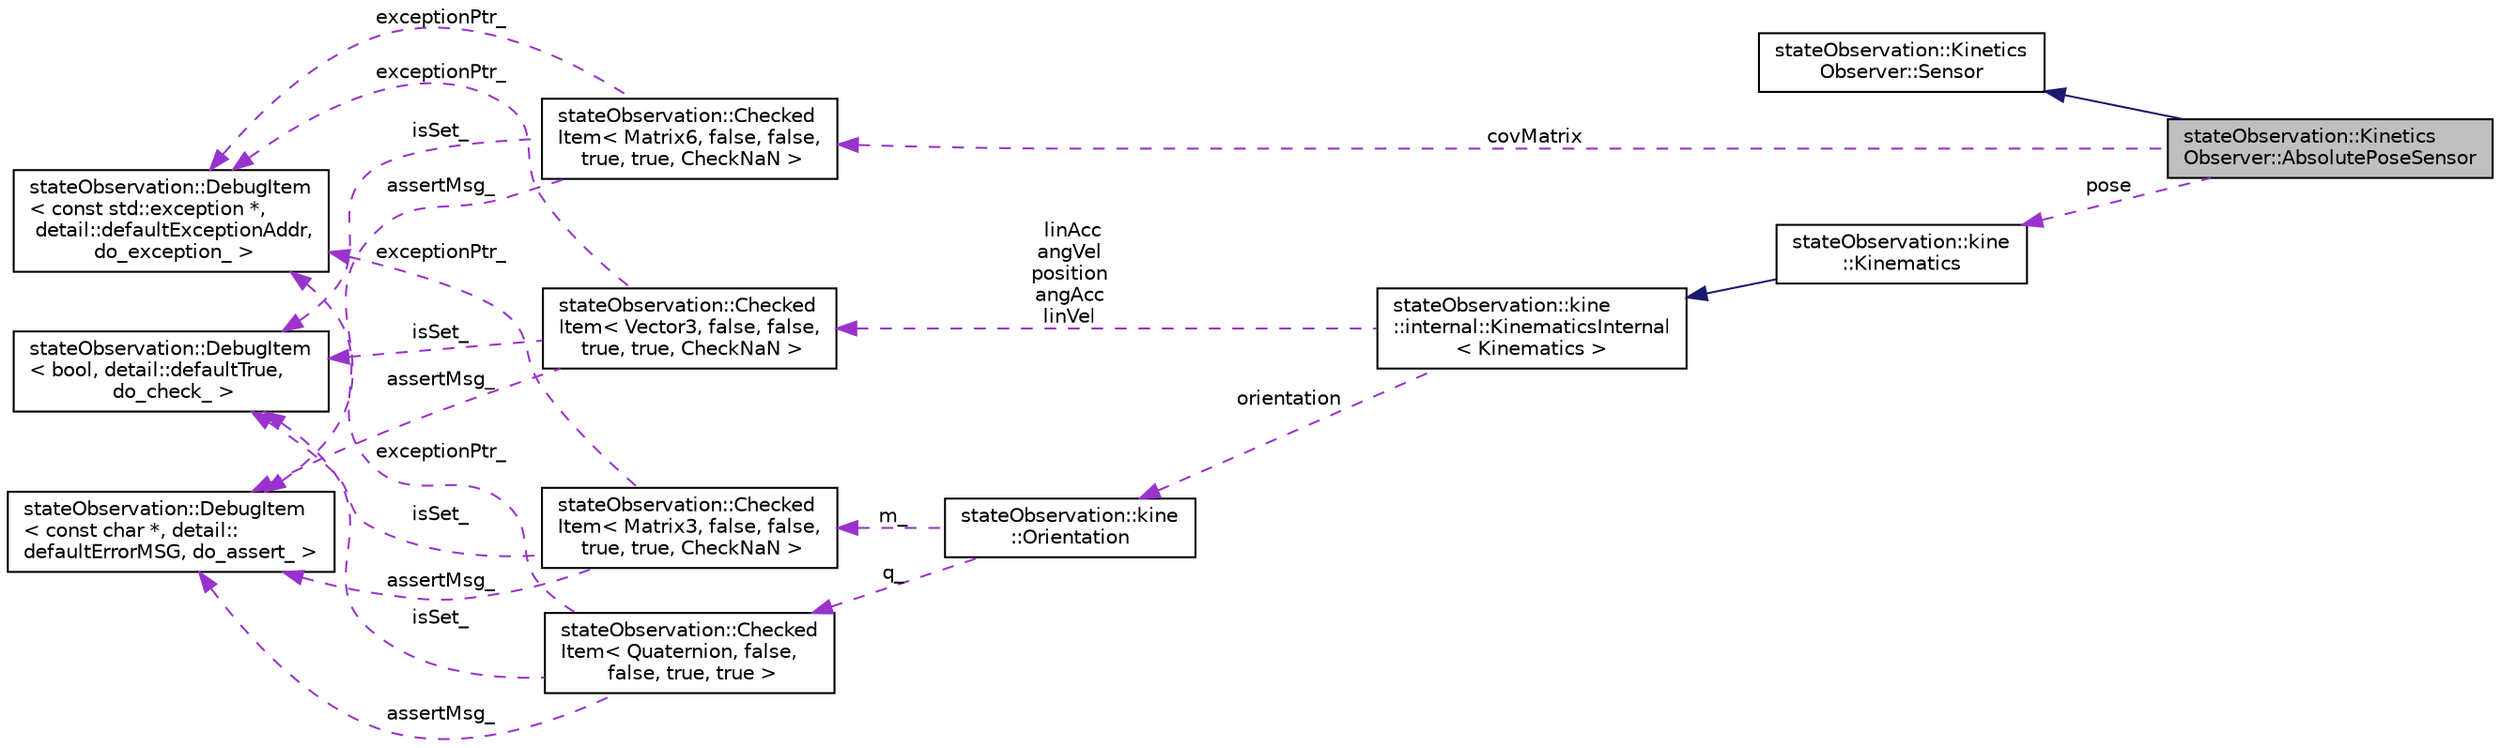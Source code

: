 digraph "stateObservation::KineticsObserver::AbsolutePoseSensor"
{
 // LATEX_PDF_SIZE
  edge [fontname="Helvetica",fontsize="10",labelfontname="Helvetica",labelfontsize="10"];
  node [fontname="Helvetica",fontsize="10",shape=record];
  rankdir="LR";
  Node1 [label="stateObservation::Kinetics\lObserver::AbsolutePoseSensor",height=0.2,width=0.4,color="black", fillcolor="grey75", style="filled", fontcolor="black",tooltip=" "];
  Node2 -> Node1 [dir="back",color="midnightblue",fontsize="10",style="solid",fontname="Helvetica"];
  Node2 [label="stateObservation::Kinetics\lObserver::Sensor",height=0.2,width=0.4,color="black", fillcolor="white", style="filled",URL="$structstateObservation_1_1KineticsObserver_1_1Sensor.html",tooltip=" "];
  Node3 -> Node1 [dir="back",color="darkorchid3",fontsize="10",style="dashed",label=" pose" ,fontname="Helvetica"];
  Node3 [label="stateObservation::kine\l::Kinematics",height=0.2,width=0.4,color="black", fillcolor="white", style="filled",URL="$structstateObservation_1_1kine_1_1Kinematics.html",tooltip="Class facilitating the manipulation of the kinematics of a frame within another and the associated op..."];
  Node4 -> Node3 [dir="back",color="midnightblue",fontsize="10",style="solid",fontname="Helvetica"];
  Node4 [label="stateObservation::kine\l::internal::KinematicsInternal\l\< Kinematics \>",height=0.2,width=0.4,color="black", fillcolor="white", style="filled",URL="$classstateObservation_1_1kine_1_1internal_1_1KinematicsInternal.html",tooltip=" "];
  Node5 -> Node4 [dir="back",color="darkorchid3",fontsize="10",style="dashed",label=" linAcc\nangVel\nposition\nangAcc\nlinVel" ,fontname="Helvetica"];
  Node5 [label="stateObservation::Checked\lItem\< Vector3, false, false,\l true, true, CheckNaN \>",height=0.2,width=0.4,color="black", fillcolor="white", style="filled",URL="$classstateObservation_1_1CheckedItem.html",tooltip=" "];
  Node6 -> Node5 [dir="back",color="darkorchid3",fontsize="10",style="dashed",label=" exceptionPtr_" ,fontname="Helvetica"];
  Node6 [label="stateObservation::DebugItem\l\< const std::exception *,\l detail::defaultExceptionAddr,\l do_exception_ \>",height=0.2,width=0.4,color="black", fillcolor="white", style="filled",URL="$classstateObservation_1_1DebugItem.html",tooltip=" "];
  Node7 -> Node5 [dir="back",color="darkorchid3",fontsize="10",style="dashed",label=" isSet_" ,fontname="Helvetica"];
  Node7 [label="stateObservation::DebugItem\l\< bool, detail::defaultTrue,\l do_check_ \>",height=0.2,width=0.4,color="black", fillcolor="white", style="filled",URL="$classstateObservation_1_1DebugItem.html",tooltip=" "];
  Node8 -> Node5 [dir="back",color="darkorchid3",fontsize="10",style="dashed",label=" assertMsg_" ,fontname="Helvetica"];
  Node8 [label="stateObservation::DebugItem\l\< const char *, detail::\ldefaultErrorMSG, do_assert_ \>",height=0.2,width=0.4,color="black", fillcolor="white", style="filled",URL="$classstateObservation_1_1DebugItem.html",tooltip=" "];
  Node9 -> Node4 [dir="back",color="darkorchid3",fontsize="10",style="dashed",label=" orientation" ,fontname="Helvetica"];
  Node9 [label="stateObservation::kine\l::Orientation",height=0.2,width=0.4,color="black", fillcolor="white", style="filled",URL="$classstateObservation_1_1kine_1_1Orientation.html",tooltip=" "];
  Node10 -> Node9 [dir="back",color="darkorchid3",fontsize="10",style="dashed",label=" m_" ,fontname="Helvetica"];
  Node10 [label="stateObservation::Checked\lItem\< Matrix3, false, false,\l true, true, CheckNaN \>",height=0.2,width=0.4,color="black", fillcolor="white", style="filled",URL="$classstateObservation_1_1CheckedItem.html",tooltip=" "];
  Node6 -> Node10 [dir="back",color="darkorchid3",fontsize="10",style="dashed",label=" exceptionPtr_" ,fontname="Helvetica"];
  Node7 -> Node10 [dir="back",color="darkorchid3",fontsize="10",style="dashed",label=" isSet_" ,fontname="Helvetica"];
  Node8 -> Node10 [dir="back",color="darkorchid3",fontsize="10",style="dashed",label=" assertMsg_" ,fontname="Helvetica"];
  Node11 -> Node9 [dir="back",color="darkorchid3",fontsize="10",style="dashed",label=" q_" ,fontname="Helvetica"];
  Node11 [label="stateObservation::Checked\lItem\< Quaternion, false,\l false, true, true \>",height=0.2,width=0.4,color="black", fillcolor="white", style="filled",URL="$classstateObservation_1_1CheckedItem.html",tooltip=" "];
  Node6 -> Node11 [dir="back",color="darkorchid3",fontsize="10",style="dashed",label=" exceptionPtr_" ,fontname="Helvetica"];
  Node7 -> Node11 [dir="back",color="darkorchid3",fontsize="10",style="dashed",label=" isSet_" ,fontname="Helvetica"];
  Node8 -> Node11 [dir="back",color="darkorchid3",fontsize="10",style="dashed",label=" assertMsg_" ,fontname="Helvetica"];
  Node12 -> Node1 [dir="back",color="darkorchid3",fontsize="10",style="dashed",label=" covMatrix" ,fontname="Helvetica"];
  Node12 [label="stateObservation::Checked\lItem\< Matrix6, false, false,\l true, true, CheckNaN \>",height=0.2,width=0.4,color="black", fillcolor="white", style="filled",URL="$classstateObservation_1_1CheckedItem.html",tooltip=" "];
  Node6 -> Node12 [dir="back",color="darkorchid3",fontsize="10",style="dashed",label=" exceptionPtr_" ,fontname="Helvetica"];
  Node7 -> Node12 [dir="back",color="darkorchid3",fontsize="10",style="dashed",label=" isSet_" ,fontname="Helvetica"];
  Node8 -> Node12 [dir="back",color="darkorchid3",fontsize="10",style="dashed",label=" assertMsg_" ,fontname="Helvetica"];
}
